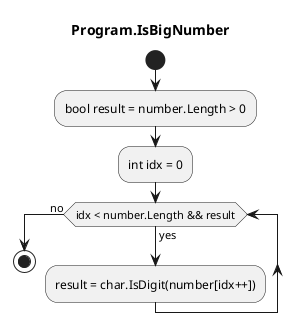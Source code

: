 @startuml Program.IsBigNumber
title Program.IsBigNumber
start
:bool result = number.Length > 0;
:int idx = 0;
while (idx < number.Length && result) is (yes)
    :result = char.IsDigit(number[idx++]);
endwhile (no)
stop
@enduml

